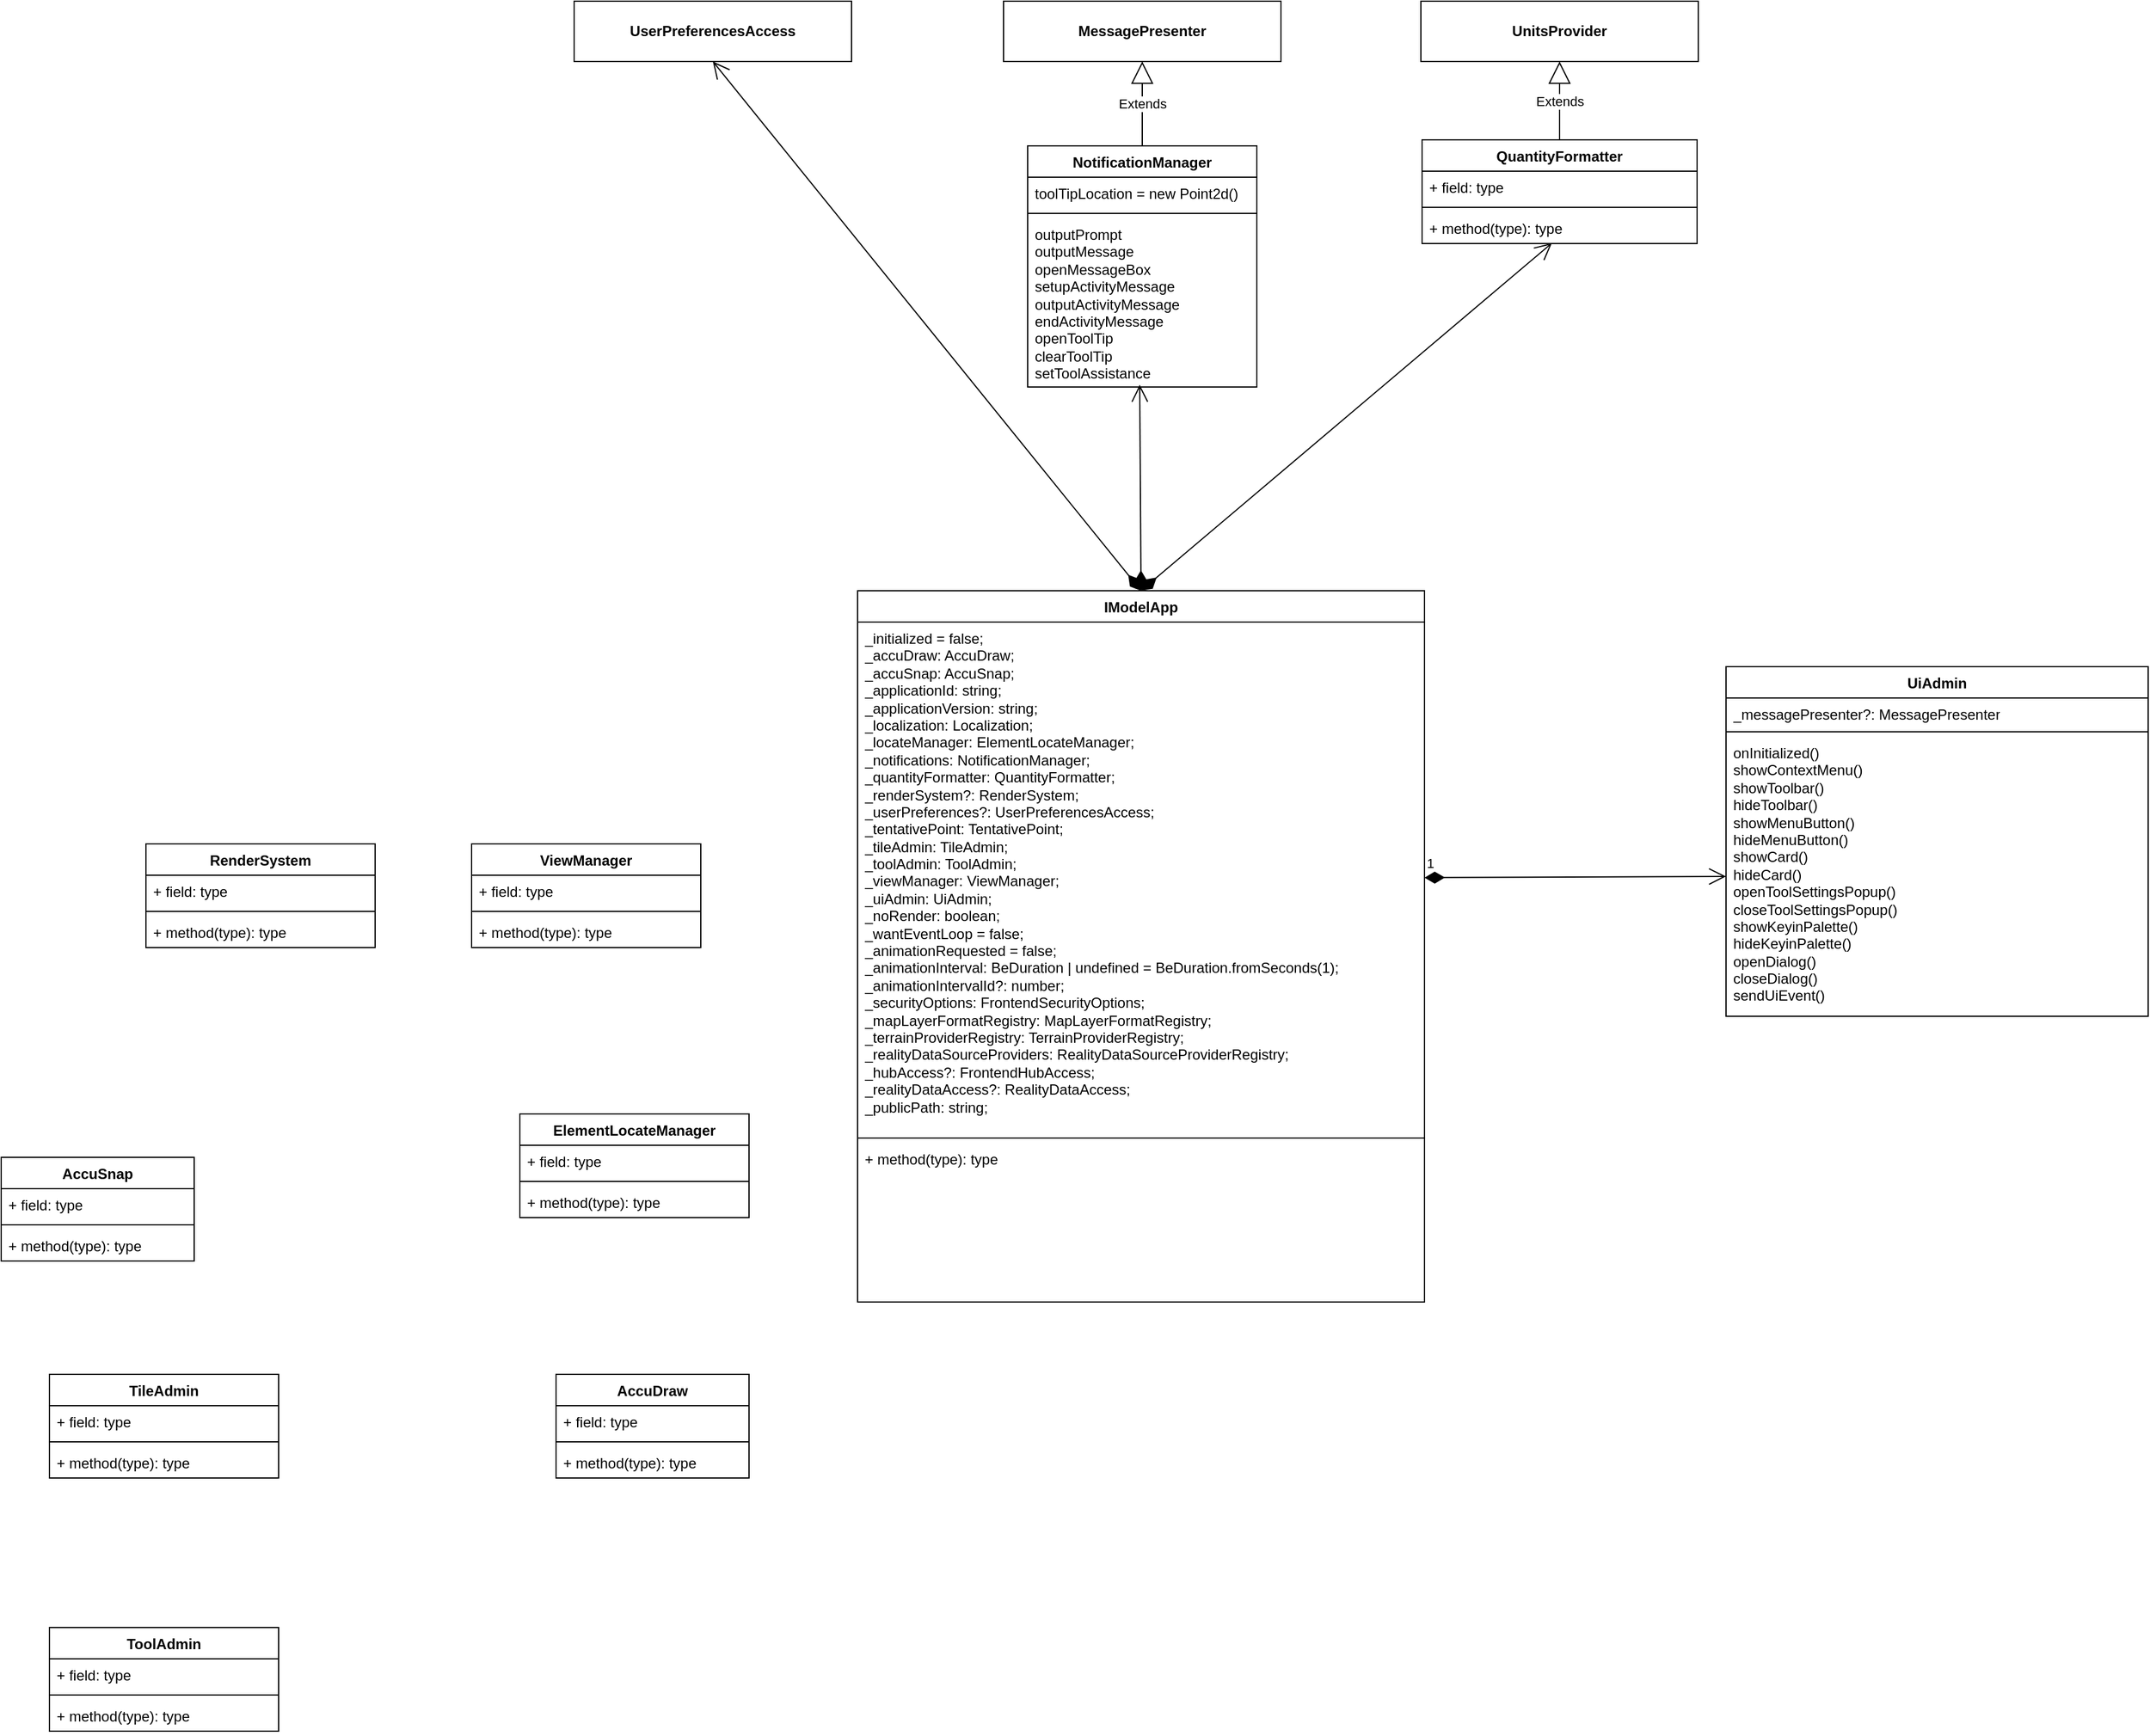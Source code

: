 <mxfile version="24.7.12" pages="2">
  <diagram name="GUI" id="ZhjkzTSOjInUgYzfWCsG">
    <mxGraphModel dx="2853" dy="2312" grid="1" gridSize="10" guides="1" tooltips="1" connect="1" arrows="1" fold="1" page="1" pageScale="1" pageWidth="827" pageHeight="1169" math="0" shadow="0">
      <root>
        <mxCell id="0" />
        <mxCell id="1" parent="0" />
        <mxCell id="BWXGHSnV8Rcx3-YCNJVM-1" value="UiAdmin" style="swimlane;fontStyle=1;align=center;verticalAlign=top;childLayout=stackLayout;horizontal=1;startSize=26;horizontalStack=0;resizeParent=1;resizeParentMax=0;resizeLast=0;collapsible=1;marginBottom=0;whiteSpace=wrap;html=1;" parent="1" vertex="1">
          <mxGeometry x="1250" y="203" width="350" height="290" as="geometry" />
        </mxCell>
        <mxCell id="BWXGHSnV8Rcx3-YCNJVM-2" value="_messagePresenter?: MessagePresenter&lt;div&gt;&lt;br&gt;&lt;/div&gt;" style="text;strokeColor=none;fillColor=none;align=left;verticalAlign=top;spacingLeft=4;spacingRight=4;overflow=hidden;rotatable=0;points=[[0,0.5],[1,0.5]];portConstraint=eastwest;whiteSpace=wrap;html=1;" parent="BWXGHSnV8Rcx3-YCNJVM-1" vertex="1">
          <mxGeometry y="26" width="350" height="24" as="geometry" />
        </mxCell>
        <mxCell id="BWXGHSnV8Rcx3-YCNJVM-3" value="" style="line;strokeWidth=1;fillColor=none;align=left;verticalAlign=middle;spacingTop=-1;spacingLeft=3;spacingRight=3;rotatable=0;labelPosition=right;points=[];portConstraint=eastwest;strokeColor=inherit;" parent="BWXGHSnV8Rcx3-YCNJVM-1" vertex="1">
          <mxGeometry y="50" width="350" height="8" as="geometry" />
        </mxCell>
        <mxCell id="BWXGHSnV8Rcx3-YCNJVM-4" value="onInitialized()&lt;div&gt;showContextMenu()&lt;br&gt;&lt;/div&gt;&lt;div&gt;showToolbar()&lt;br&gt;&lt;/div&gt;&lt;div&gt;hideToolbar()&lt;br&gt;&lt;/div&gt;&lt;div&gt;showMenuButton()&lt;br&gt;&lt;/div&gt;&lt;div&gt;hideMenuButton()&lt;br&gt;&lt;/div&gt;&lt;div&gt;showCard()&lt;br&gt;&lt;/div&gt;&lt;div&gt;hideCard()&lt;br&gt;&lt;/div&gt;&lt;div&gt;openToolSettingsPopup()&lt;br&gt;&lt;/div&gt;&lt;div&gt;closeToolSettingsPopup()&lt;br&gt;&lt;/div&gt;&lt;div&gt;showKeyinPalette()&lt;br&gt;&lt;/div&gt;&lt;div&gt;hideKeyinPalette()&lt;br&gt;&lt;/div&gt;&lt;div&gt;openDialog()&lt;br&gt;&lt;/div&gt;&lt;div&gt;closeDialog()&lt;br&gt;&lt;/div&gt;&lt;div&gt;sendUiEvent()&lt;br&gt;&lt;/div&gt;" style="text;strokeColor=none;fillColor=none;align=left;verticalAlign=top;spacingLeft=4;spacingRight=4;overflow=hidden;rotatable=0;points=[[0,0.5],[1,0.5]];portConstraint=eastwest;whiteSpace=wrap;html=1;" parent="BWXGHSnV8Rcx3-YCNJVM-1" vertex="1">
          <mxGeometry y="58" width="350" height="232" as="geometry" />
        </mxCell>
        <mxCell id="BWXGHSnV8Rcx3-YCNJVM-5" value="IModelApp" style="swimlane;fontStyle=1;align=center;verticalAlign=top;childLayout=stackLayout;horizontal=1;startSize=26;horizontalStack=0;resizeParent=1;resizeParentMax=0;resizeLast=0;collapsible=1;marginBottom=0;whiteSpace=wrap;html=1;" parent="1" vertex="1">
          <mxGeometry x="530" y="140" width="470" height="590" as="geometry" />
        </mxCell>
        <mxCell id="BWXGHSnV8Rcx3-YCNJVM-6" value="&lt;div&gt;_initialized = false;&lt;/div&gt;&lt;div&gt;_accuDraw: AccuDraw;&lt;/div&gt;&lt;div&gt;_accuSnap: AccuSnap;&lt;/div&gt;&lt;div&gt;_applicationId: string;&lt;/div&gt;&lt;div&gt;_applicationVersion: string;&lt;/div&gt;&lt;div&gt;_localization: Localization;&lt;/div&gt;&lt;div&gt;_locateManager: ElementLocateManager;&lt;/div&gt;&lt;div&gt;_notifications: NotificationManager;&lt;/div&gt;&lt;div&gt;_quantityFormatter: QuantityFormatter;&lt;/div&gt;&lt;div&gt;_renderSystem?: RenderSystem;&lt;/div&gt;&lt;div&gt;_userPreferences?: UserPreferencesAccess;&lt;/div&gt;&lt;div&gt;_tentativePoint: TentativePoint;&lt;/div&gt;&lt;div&gt;_tileAdmin: TileAdmin;&lt;/div&gt;&lt;div&gt;_toolAdmin: ToolAdmin;&lt;/div&gt;&lt;div&gt;_viewManager: ViewManager;&lt;/div&gt;&lt;div&gt;_uiAdmin: UiAdmin;&lt;/div&gt;&lt;div&gt;_noRender: boolean;&lt;/div&gt;&lt;div&gt;_wantEventLoop = false;&lt;/div&gt;&lt;div&gt;_animationRequested = false;&lt;/div&gt;&lt;div&gt;_animationInterval: BeDuration | undefined = BeDuration.fromSeconds(1);&lt;/div&gt;&lt;div&gt;_animationIntervalId?: number;&lt;/div&gt;&lt;div&gt;_securityOptions: FrontendSecurityOptions;&lt;/div&gt;&lt;div&gt;_mapLayerFormatRegistry: MapLayerFormatRegistry;&lt;/div&gt;&lt;div&gt;_terrainProviderRegistry: TerrainProviderRegistry;&lt;/div&gt;&lt;div&gt;_realityDataSourceProviders: RealityDataSourceProviderRegistry;&lt;/div&gt;&lt;div&gt;_hubAccess?: FrontendHubAccess;&lt;/div&gt;&lt;div&gt;_realityDataAccess?: RealityDataAccess;&lt;/div&gt;&lt;div&gt;_publicPath: string;&lt;/div&gt;" style="text;strokeColor=none;fillColor=none;align=left;verticalAlign=top;spacingLeft=4;spacingRight=4;overflow=hidden;rotatable=0;points=[[0,0.5],[1,0.5]];portConstraint=eastwest;whiteSpace=wrap;html=1;" parent="BWXGHSnV8Rcx3-YCNJVM-5" vertex="1">
          <mxGeometry y="26" width="470" height="424" as="geometry" />
        </mxCell>
        <mxCell id="BWXGHSnV8Rcx3-YCNJVM-7" value="" style="line;strokeWidth=1;fillColor=none;align=left;verticalAlign=middle;spacingTop=-1;spacingLeft=3;spacingRight=3;rotatable=0;labelPosition=right;points=[];portConstraint=eastwest;strokeColor=inherit;" parent="BWXGHSnV8Rcx3-YCNJVM-5" vertex="1">
          <mxGeometry y="450" width="470" height="8" as="geometry" />
        </mxCell>
        <mxCell id="BWXGHSnV8Rcx3-YCNJVM-8" value="+ method(type): type" style="text;strokeColor=none;fillColor=none;align=left;verticalAlign=top;spacingLeft=4;spacingRight=4;overflow=hidden;rotatable=0;points=[[0,0.5],[1,0.5]];portConstraint=eastwest;whiteSpace=wrap;html=1;" parent="BWXGHSnV8Rcx3-YCNJVM-5" vertex="1">
          <mxGeometry y="458" width="470" height="132" as="geometry" />
        </mxCell>
        <mxCell id="BWXGHSnV8Rcx3-YCNJVM-9" value="1" style="endArrow=open;html=1;endSize=12;startArrow=diamondThin;startSize=14;startFill=1;align=left;verticalAlign=bottom;rounded=0;entryX=0;entryY=0.5;entryDx=0;entryDy=0;exitX=1;exitY=0.5;exitDx=0;exitDy=0;" parent="1" source="BWXGHSnV8Rcx3-YCNJVM-6" target="BWXGHSnV8Rcx3-YCNJVM-4" edge="1">
          <mxGeometry x="-1" y="3" relative="1" as="geometry">
            <mxPoint x="330" y="640" as="sourcePoint" />
            <mxPoint x="490" y="640" as="targetPoint" />
          </mxGeometry>
        </mxCell>
        <mxCell id="BWXGHSnV8Rcx3-YCNJVM-10" value="AccuDraw" style="swimlane;fontStyle=1;align=center;verticalAlign=top;childLayout=stackLayout;horizontal=1;startSize=26;horizontalStack=0;resizeParent=1;resizeParentMax=0;resizeLast=0;collapsible=1;marginBottom=0;whiteSpace=wrap;html=1;" parent="1" vertex="1">
          <mxGeometry x="280" y="790" width="160" height="86" as="geometry" />
        </mxCell>
        <mxCell id="BWXGHSnV8Rcx3-YCNJVM-11" value="+ field: type" style="text;strokeColor=none;fillColor=none;align=left;verticalAlign=top;spacingLeft=4;spacingRight=4;overflow=hidden;rotatable=0;points=[[0,0.5],[1,0.5]];portConstraint=eastwest;whiteSpace=wrap;html=1;" parent="BWXGHSnV8Rcx3-YCNJVM-10" vertex="1">
          <mxGeometry y="26" width="160" height="26" as="geometry" />
        </mxCell>
        <mxCell id="BWXGHSnV8Rcx3-YCNJVM-12" value="" style="line;strokeWidth=1;fillColor=none;align=left;verticalAlign=middle;spacingTop=-1;spacingLeft=3;spacingRight=3;rotatable=0;labelPosition=right;points=[];portConstraint=eastwest;strokeColor=inherit;" parent="BWXGHSnV8Rcx3-YCNJVM-10" vertex="1">
          <mxGeometry y="52" width="160" height="8" as="geometry" />
        </mxCell>
        <mxCell id="BWXGHSnV8Rcx3-YCNJVM-13" value="+ method(type): type" style="text;strokeColor=none;fillColor=none;align=left;verticalAlign=top;spacingLeft=4;spacingRight=4;overflow=hidden;rotatable=0;points=[[0,0.5],[1,0.5]];portConstraint=eastwest;whiteSpace=wrap;html=1;" parent="BWXGHSnV8Rcx3-YCNJVM-10" vertex="1">
          <mxGeometry y="60" width="160" height="26" as="geometry" />
        </mxCell>
        <mxCell id="BWXGHSnV8Rcx3-YCNJVM-14" value="AccuSnap" style="swimlane;fontStyle=1;align=center;verticalAlign=top;childLayout=stackLayout;horizontal=1;startSize=26;horizontalStack=0;resizeParent=1;resizeParentMax=0;resizeLast=0;collapsible=1;marginBottom=0;whiteSpace=wrap;html=1;" parent="1" vertex="1">
          <mxGeometry x="-180" y="610" width="160" height="86" as="geometry" />
        </mxCell>
        <mxCell id="BWXGHSnV8Rcx3-YCNJVM-15" value="+ field: type" style="text;strokeColor=none;fillColor=none;align=left;verticalAlign=top;spacingLeft=4;spacingRight=4;overflow=hidden;rotatable=0;points=[[0,0.5],[1,0.5]];portConstraint=eastwest;whiteSpace=wrap;html=1;" parent="BWXGHSnV8Rcx3-YCNJVM-14" vertex="1">
          <mxGeometry y="26" width="160" height="26" as="geometry" />
        </mxCell>
        <mxCell id="BWXGHSnV8Rcx3-YCNJVM-16" value="" style="line;strokeWidth=1;fillColor=none;align=left;verticalAlign=middle;spacingTop=-1;spacingLeft=3;spacingRight=3;rotatable=0;labelPosition=right;points=[];portConstraint=eastwest;strokeColor=inherit;" parent="BWXGHSnV8Rcx3-YCNJVM-14" vertex="1">
          <mxGeometry y="52" width="160" height="8" as="geometry" />
        </mxCell>
        <mxCell id="BWXGHSnV8Rcx3-YCNJVM-17" value="+ method(type): type" style="text;strokeColor=none;fillColor=none;align=left;verticalAlign=top;spacingLeft=4;spacingRight=4;overflow=hidden;rotatable=0;points=[[0,0.5],[1,0.5]];portConstraint=eastwest;whiteSpace=wrap;html=1;" parent="BWXGHSnV8Rcx3-YCNJVM-14" vertex="1">
          <mxGeometry y="60" width="160" height="26" as="geometry" />
        </mxCell>
        <mxCell id="BWXGHSnV8Rcx3-YCNJVM-18" value="ElementLocateManager" style="swimlane;fontStyle=1;align=center;verticalAlign=top;childLayout=stackLayout;horizontal=1;startSize=26;horizontalStack=0;resizeParent=1;resizeParentMax=0;resizeLast=0;collapsible=1;marginBottom=0;whiteSpace=wrap;html=1;" parent="1" vertex="1">
          <mxGeometry x="250" y="574" width="190" height="86" as="geometry" />
        </mxCell>
        <mxCell id="BWXGHSnV8Rcx3-YCNJVM-19" value="+ field: type" style="text;strokeColor=none;fillColor=none;align=left;verticalAlign=top;spacingLeft=4;spacingRight=4;overflow=hidden;rotatable=0;points=[[0,0.5],[1,0.5]];portConstraint=eastwest;whiteSpace=wrap;html=1;" parent="BWXGHSnV8Rcx3-YCNJVM-18" vertex="1">
          <mxGeometry y="26" width="190" height="26" as="geometry" />
        </mxCell>
        <mxCell id="BWXGHSnV8Rcx3-YCNJVM-20" value="" style="line;strokeWidth=1;fillColor=none;align=left;verticalAlign=middle;spacingTop=-1;spacingLeft=3;spacingRight=3;rotatable=0;labelPosition=right;points=[];portConstraint=eastwest;strokeColor=inherit;" parent="BWXGHSnV8Rcx3-YCNJVM-18" vertex="1">
          <mxGeometry y="52" width="190" height="8" as="geometry" />
        </mxCell>
        <mxCell id="BWXGHSnV8Rcx3-YCNJVM-21" value="+ method(type): type" style="text;strokeColor=none;fillColor=none;align=left;verticalAlign=top;spacingLeft=4;spacingRight=4;overflow=hidden;rotatable=0;points=[[0,0.5],[1,0.5]];portConstraint=eastwest;whiteSpace=wrap;html=1;" parent="BWXGHSnV8Rcx3-YCNJVM-18" vertex="1">
          <mxGeometry y="60" width="190" height="26" as="geometry" />
        </mxCell>
        <mxCell id="BWXGHSnV8Rcx3-YCNJVM-22" value="NotificationManager" style="swimlane;fontStyle=1;align=center;verticalAlign=top;childLayout=stackLayout;horizontal=1;startSize=26;horizontalStack=0;resizeParent=1;resizeParentMax=0;resizeLast=0;collapsible=1;marginBottom=0;whiteSpace=wrap;html=1;" parent="1" vertex="1">
          <mxGeometry x="671" y="-229" width="190" height="200" as="geometry" />
        </mxCell>
        <mxCell id="BWXGHSnV8Rcx3-YCNJVM-23" value="toolTipLocation = new Point2d()" style="text;strokeColor=none;fillColor=none;align=left;verticalAlign=top;spacingLeft=4;spacingRight=4;overflow=hidden;rotatable=0;points=[[0,0.5],[1,0.5]];portConstraint=eastwest;whiteSpace=wrap;html=1;" parent="BWXGHSnV8Rcx3-YCNJVM-22" vertex="1">
          <mxGeometry y="26" width="190" height="26" as="geometry" />
        </mxCell>
        <mxCell id="BWXGHSnV8Rcx3-YCNJVM-24" value="" style="line;strokeWidth=1;fillColor=none;align=left;verticalAlign=middle;spacingTop=-1;spacingLeft=3;spacingRight=3;rotatable=0;labelPosition=right;points=[];portConstraint=eastwest;strokeColor=inherit;" parent="BWXGHSnV8Rcx3-YCNJVM-22" vertex="1">
          <mxGeometry y="52" width="190" height="8" as="geometry" />
        </mxCell>
        <mxCell id="BWXGHSnV8Rcx3-YCNJVM-25" value="&lt;div&gt;&lt;div&gt;outputPrompt&lt;/div&gt;&lt;div&gt;outputMessage&lt;/div&gt;&lt;div&gt;openMessageBox&lt;/div&gt;&lt;div&gt;setupActivityMessage&lt;/div&gt;&lt;div&gt;outputActivityMessage&lt;/div&gt;&lt;div&gt;endActivityMessage&lt;/div&gt;&lt;div&gt;openToolTip&lt;/div&gt;&lt;div&gt;clearToolTip&lt;/div&gt;&lt;div&gt;setToolAssistance&lt;/div&gt;&lt;/div&gt;" style="text;strokeColor=none;fillColor=none;align=left;verticalAlign=top;spacingLeft=4;spacingRight=4;overflow=hidden;rotatable=0;points=[[0,0.5],[1,0.5]];portConstraint=eastwest;whiteSpace=wrap;html=1;" parent="BWXGHSnV8Rcx3-YCNJVM-22" vertex="1">
          <mxGeometry y="60" width="190" height="140" as="geometry" />
        </mxCell>
        <mxCell id="BWXGHSnV8Rcx3-YCNJVM-27" value="QuantityFormatter" style="swimlane;fontStyle=1;align=center;verticalAlign=top;childLayout=stackLayout;horizontal=1;startSize=26;horizontalStack=0;resizeParent=1;resizeParentMax=0;resizeLast=0;collapsible=1;marginBottom=0;whiteSpace=wrap;html=1;" parent="1" vertex="1">
          <mxGeometry x="998" y="-234" width="228" height="86" as="geometry" />
        </mxCell>
        <mxCell id="BWXGHSnV8Rcx3-YCNJVM-28" value="+ field: type" style="text;strokeColor=none;fillColor=none;align=left;verticalAlign=top;spacingLeft=4;spacingRight=4;overflow=hidden;rotatable=0;points=[[0,0.5],[1,0.5]];portConstraint=eastwest;whiteSpace=wrap;html=1;" parent="BWXGHSnV8Rcx3-YCNJVM-27" vertex="1">
          <mxGeometry y="26" width="228" height="26" as="geometry" />
        </mxCell>
        <mxCell id="BWXGHSnV8Rcx3-YCNJVM-29" value="" style="line;strokeWidth=1;fillColor=none;align=left;verticalAlign=middle;spacingTop=-1;spacingLeft=3;spacingRight=3;rotatable=0;labelPosition=right;points=[];portConstraint=eastwest;strokeColor=inherit;" parent="BWXGHSnV8Rcx3-YCNJVM-27" vertex="1">
          <mxGeometry y="52" width="228" height="8" as="geometry" />
        </mxCell>
        <mxCell id="BWXGHSnV8Rcx3-YCNJVM-30" value="+ method(type): type" style="text;strokeColor=none;fillColor=none;align=left;verticalAlign=top;spacingLeft=4;spacingRight=4;overflow=hidden;rotatable=0;points=[[0,0.5],[1,0.5]];portConstraint=eastwest;whiteSpace=wrap;html=1;" parent="BWXGHSnV8Rcx3-YCNJVM-27" vertex="1">
          <mxGeometry y="60" width="228" height="26" as="geometry" />
        </mxCell>
        <mxCell id="BWXGHSnV8Rcx3-YCNJVM-31" value="RenderSystem" style="swimlane;fontStyle=1;align=center;verticalAlign=top;childLayout=stackLayout;horizontal=1;startSize=26;horizontalStack=0;resizeParent=1;resizeParentMax=0;resizeLast=0;collapsible=1;marginBottom=0;whiteSpace=wrap;html=1;" parent="1" vertex="1">
          <mxGeometry x="-60" y="350" width="190" height="86" as="geometry" />
        </mxCell>
        <mxCell id="BWXGHSnV8Rcx3-YCNJVM-32" value="+ field: type" style="text;strokeColor=none;fillColor=none;align=left;verticalAlign=top;spacingLeft=4;spacingRight=4;overflow=hidden;rotatable=0;points=[[0,0.5],[1,0.5]];portConstraint=eastwest;whiteSpace=wrap;html=1;" parent="BWXGHSnV8Rcx3-YCNJVM-31" vertex="1">
          <mxGeometry y="26" width="190" height="26" as="geometry" />
        </mxCell>
        <mxCell id="BWXGHSnV8Rcx3-YCNJVM-33" value="" style="line;strokeWidth=1;fillColor=none;align=left;verticalAlign=middle;spacingTop=-1;spacingLeft=3;spacingRight=3;rotatable=0;labelPosition=right;points=[];portConstraint=eastwest;strokeColor=inherit;" parent="BWXGHSnV8Rcx3-YCNJVM-31" vertex="1">
          <mxGeometry y="52" width="190" height="8" as="geometry" />
        </mxCell>
        <mxCell id="BWXGHSnV8Rcx3-YCNJVM-34" value="+ method(type): type" style="text;strokeColor=none;fillColor=none;align=left;verticalAlign=top;spacingLeft=4;spacingRight=4;overflow=hidden;rotatable=0;points=[[0,0.5],[1,0.5]];portConstraint=eastwest;whiteSpace=wrap;html=1;" parent="BWXGHSnV8Rcx3-YCNJVM-31" vertex="1">
          <mxGeometry y="60" width="190" height="26" as="geometry" />
        </mxCell>
        <mxCell id="BWXGHSnV8Rcx3-YCNJVM-39" value="TileAdmin" style="swimlane;fontStyle=1;align=center;verticalAlign=top;childLayout=stackLayout;horizontal=1;startSize=26;horizontalStack=0;resizeParent=1;resizeParentMax=0;resizeLast=0;collapsible=1;marginBottom=0;whiteSpace=wrap;html=1;" parent="1" vertex="1">
          <mxGeometry x="-140" y="790" width="190" height="86" as="geometry" />
        </mxCell>
        <mxCell id="BWXGHSnV8Rcx3-YCNJVM-40" value="+ field: type" style="text;strokeColor=none;fillColor=none;align=left;verticalAlign=top;spacingLeft=4;spacingRight=4;overflow=hidden;rotatable=0;points=[[0,0.5],[1,0.5]];portConstraint=eastwest;whiteSpace=wrap;html=1;" parent="BWXGHSnV8Rcx3-YCNJVM-39" vertex="1">
          <mxGeometry y="26" width="190" height="26" as="geometry" />
        </mxCell>
        <mxCell id="BWXGHSnV8Rcx3-YCNJVM-41" value="" style="line;strokeWidth=1;fillColor=none;align=left;verticalAlign=middle;spacingTop=-1;spacingLeft=3;spacingRight=3;rotatable=0;labelPosition=right;points=[];portConstraint=eastwest;strokeColor=inherit;" parent="BWXGHSnV8Rcx3-YCNJVM-39" vertex="1">
          <mxGeometry y="52" width="190" height="8" as="geometry" />
        </mxCell>
        <mxCell id="BWXGHSnV8Rcx3-YCNJVM-42" value="+ method(type): type" style="text;strokeColor=none;fillColor=none;align=left;verticalAlign=top;spacingLeft=4;spacingRight=4;overflow=hidden;rotatable=0;points=[[0,0.5],[1,0.5]];portConstraint=eastwest;whiteSpace=wrap;html=1;" parent="BWXGHSnV8Rcx3-YCNJVM-39" vertex="1">
          <mxGeometry y="60" width="190" height="26" as="geometry" />
        </mxCell>
        <mxCell id="BWXGHSnV8Rcx3-YCNJVM-43" value="ToolAdmin" style="swimlane;fontStyle=1;align=center;verticalAlign=top;childLayout=stackLayout;horizontal=1;startSize=26;horizontalStack=0;resizeParent=1;resizeParentMax=0;resizeLast=0;collapsible=1;marginBottom=0;whiteSpace=wrap;html=1;" parent="1" vertex="1">
          <mxGeometry x="-140" y="1000" width="190" height="86" as="geometry" />
        </mxCell>
        <mxCell id="BWXGHSnV8Rcx3-YCNJVM-44" value="+ field: type" style="text;strokeColor=none;fillColor=none;align=left;verticalAlign=top;spacingLeft=4;spacingRight=4;overflow=hidden;rotatable=0;points=[[0,0.5],[1,0.5]];portConstraint=eastwest;whiteSpace=wrap;html=1;" parent="BWXGHSnV8Rcx3-YCNJVM-43" vertex="1">
          <mxGeometry y="26" width="190" height="26" as="geometry" />
        </mxCell>
        <mxCell id="BWXGHSnV8Rcx3-YCNJVM-45" value="" style="line;strokeWidth=1;fillColor=none;align=left;verticalAlign=middle;spacingTop=-1;spacingLeft=3;spacingRight=3;rotatable=0;labelPosition=right;points=[];portConstraint=eastwest;strokeColor=inherit;" parent="BWXGHSnV8Rcx3-YCNJVM-43" vertex="1">
          <mxGeometry y="52" width="190" height="8" as="geometry" />
        </mxCell>
        <mxCell id="BWXGHSnV8Rcx3-YCNJVM-46" value="+ method(type): type" style="text;strokeColor=none;fillColor=none;align=left;verticalAlign=top;spacingLeft=4;spacingRight=4;overflow=hidden;rotatable=0;points=[[0,0.5],[1,0.5]];portConstraint=eastwest;whiteSpace=wrap;html=1;" parent="BWXGHSnV8Rcx3-YCNJVM-43" vertex="1">
          <mxGeometry y="60" width="190" height="26" as="geometry" />
        </mxCell>
        <mxCell id="BWXGHSnV8Rcx3-YCNJVM-47" value="ViewManager" style="swimlane;fontStyle=1;align=center;verticalAlign=top;childLayout=stackLayout;horizontal=1;startSize=26;horizontalStack=0;resizeParent=1;resizeParentMax=0;resizeLast=0;collapsible=1;marginBottom=0;whiteSpace=wrap;html=1;" parent="1" vertex="1">
          <mxGeometry x="210" y="350" width="190" height="86" as="geometry" />
        </mxCell>
        <mxCell id="BWXGHSnV8Rcx3-YCNJVM-48" value="+ field: type" style="text;strokeColor=none;fillColor=none;align=left;verticalAlign=top;spacingLeft=4;spacingRight=4;overflow=hidden;rotatable=0;points=[[0,0.5],[1,0.5]];portConstraint=eastwest;whiteSpace=wrap;html=1;" parent="BWXGHSnV8Rcx3-YCNJVM-47" vertex="1">
          <mxGeometry y="26" width="190" height="26" as="geometry" />
        </mxCell>
        <mxCell id="BWXGHSnV8Rcx3-YCNJVM-49" value="" style="line;strokeWidth=1;fillColor=none;align=left;verticalAlign=middle;spacingTop=-1;spacingLeft=3;spacingRight=3;rotatable=0;labelPosition=right;points=[];portConstraint=eastwest;strokeColor=inherit;" parent="BWXGHSnV8Rcx3-YCNJVM-47" vertex="1">
          <mxGeometry y="52" width="190" height="8" as="geometry" />
        </mxCell>
        <mxCell id="BWXGHSnV8Rcx3-YCNJVM-50" value="+ method(type): type" style="text;strokeColor=none;fillColor=none;align=left;verticalAlign=top;spacingLeft=4;spacingRight=4;overflow=hidden;rotatable=0;points=[[0,0.5],[1,0.5]];portConstraint=eastwest;whiteSpace=wrap;html=1;" parent="BWXGHSnV8Rcx3-YCNJVM-47" vertex="1">
          <mxGeometry y="60" width="190" height="26" as="geometry" />
        </mxCell>
        <mxCell id="BWXGHSnV8Rcx3-YCNJVM-53" value="&lt;span style=&quot;font-weight: 700;&quot;&gt;UserPreferencesAccess&lt;/span&gt;" style="html=1;whiteSpace=wrap;" parent="1" vertex="1">
          <mxGeometry x="295" y="-349" width="230" height="50" as="geometry" />
        </mxCell>
        <mxCell id="BWXGHSnV8Rcx3-YCNJVM-54" value="" style="endArrow=open;html=1;endSize=12;startArrow=diamondThin;startSize=14;startFill=1;align=left;verticalAlign=bottom;rounded=0;exitX=0.5;exitY=0;exitDx=0;exitDy=0;entryX=0.5;entryY=1;entryDx=0;entryDy=0;" parent="1" source="BWXGHSnV8Rcx3-YCNJVM-5" target="BWXGHSnV8Rcx3-YCNJVM-53" edge="1">
          <mxGeometry x="-1" y="3" relative="1" as="geometry">
            <mxPoint x="590" y="330" as="sourcePoint" />
            <mxPoint x="750" y="330" as="targetPoint" />
          </mxGeometry>
        </mxCell>
        <mxCell id="BWXGHSnV8Rcx3-YCNJVM-59" value="&lt;span style=&quot;font-weight: 700;&quot;&gt;MessagePresenter&lt;/span&gt;" style="html=1;whiteSpace=wrap;" parent="1" vertex="1">
          <mxGeometry x="651" y="-349" width="230" height="50" as="geometry" />
        </mxCell>
        <mxCell id="BWXGHSnV8Rcx3-YCNJVM-60" value="Extends" style="endArrow=block;endSize=16;endFill=0;html=1;rounded=0;exitX=0.5;exitY=0;exitDx=0;exitDy=0;entryX=0.5;entryY=1;entryDx=0;entryDy=0;" parent="1" source="BWXGHSnV8Rcx3-YCNJVM-22" target="BWXGHSnV8Rcx3-YCNJVM-59" edge="1">
          <mxGeometry width="160" relative="1" as="geometry">
            <mxPoint x="811" y="-249" as="sourcePoint" />
            <mxPoint x="971" y="-249" as="targetPoint" />
          </mxGeometry>
        </mxCell>
        <mxCell id="BWXGHSnV8Rcx3-YCNJVM-61" value="" style="endArrow=open;html=1;endSize=12;startArrow=diamondThin;startSize=14;startFill=1;align=left;verticalAlign=bottom;rounded=0;exitX=0.5;exitY=0;exitDx=0;exitDy=0;entryX=0.489;entryY=0.987;entryDx=0;entryDy=0;entryPerimeter=0;" parent="1" source="BWXGHSnV8Rcx3-YCNJVM-5" target="BWXGHSnV8Rcx3-YCNJVM-25" edge="1">
          <mxGeometry x="-1" y="3" relative="1" as="geometry">
            <mxPoint x="1070" y="230" as="sourcePoint" />
            <mxPoint x="1425" y="-11" as="targetPoint" />
          </mxGeometry>
        </mxCell>
        <mxCell id="BWXGHSnV8Rcx3-YCNJVM-62" value="&lt;b&gt;UnitsProvider&lt;/b&gt;" style="html=1;whiteSpace=wrap;" parent="1" vertex="1">
          <mxGeometry x="997" y="-349" width="230" height="50" as="geometry" />
        </mxCell>
        <mxCell id="BWXGHSnV8Rcx3-YCNJVM-63" value="Extends" style="endArrow=block;endSize=16;endFill=0;html=1;rounded=0;exitX=0.5;exitY=0;exitDx=0;exitDy=0;entryX=0.5;entryY=1;entryDx=0;entryDy=0;" parent="1" source="BWXGHSnV8Rcx3-YCNJVM-27" target="BWXGHSnV8Rcx3-YCNJVM-62" edge="1">
          <mxGeometry width="160" relative="1" as="geometry">
            <mxPoint x="776" y="-219" as="sourcePoint" />
            <mxPoint x="776" y="-289" as="targetPoint" />
          </mxGeometry>
        </mxCell>
        <mxCell id="BWXGHSnV8Rcx3-YCNJVM-64" value="" style="endArrow=open;html=1;endSize=12;startArrow=diamondThin;startSize=14;startFill=1;align=left;verticalAlign=bottom;rounded=0;exitX=0.5;exitY=0;exitDx=0;exitDy=0;entryX=0.472;entryY=0.987;entryDx=0;entryDy=0;entryPerimeter=0;" parent="1" source="BWXGHSnV8Rcx3-YCNJVM-5" target="BWXGHSnV8Rcx3-YCNJVM-30" edge="1">
          <mxGeometry x="-1" y="3" relative="1" as="geometry">
            <mxPoint x="775" y="150" as="sourcePoint" />
            <mxPoint x="774" y="-21" as="targetPoint" />
          </mxGeometry>
        </mxCell>
      </root>
    </mxGraphModel>
  </diagram>
  <diagram id="VA2LNEER4bBNTMAeeDHH" name="packages">
    <mxGraphModel dx="1221" dy="771" grid="1" gridSize="10" guides="1" tooltips="1" connect="1" arrows="1" fold="1" page="1" pageScale="1" pageWidth="850" pageHeight="1100" math="0" shadow="0">
      <root>
        <mxCell id="0" />
        <mxCell id="1" parent="0" />
        <mxCell id="gOw1rV2nsOcQ3FdcvY7a-1" value="&lt;div style=&quot;color: rgb(204, 204, 204); background-color: rgb(31, 31, 31); font-family: Consolas, &amp;quot;Courier New&amp;quot;, monospace; font-size: 14px; line-height: 19px; white-space: pre;&quot;&gt;&lt;span style=&quot;color: #ce9178;&quot;&gt;@itwin/core-bentley&lt;/span&gt;&lt;/div&gt;" style="whiteSpace=wrap;html=1;" vertex="1" parent="1">
          <mxGeometry x="50" y="110" width="180" height="60" as="geometry" />
        </mxCell>
        <mxCell id="gOw1rV2nsOcQ3FdcvY7a-6" style="edgeStyle=orthogonalEdgeStyle;rounded=0;orthogonalLoop=1;jettySize=auto;html=1;entryX=0.5;entryY=1;entryDx=0;entryDy=0;" edge="1" parent="1" source="gOw1rV2nsOcQ3FdcvY7a-2" target="gOw1rV2nsOcQ3FdcvY7a-3">
          <mxGeometry relative="1" as="geometry">
            <Array as="points">
              <mxPoint x="480" y="240" />
              <mxPoint x="390" y="240" />
            </Array>
          </mxGeometry>
        </mxCell>
        <mxCell id="gOw1rV2nsOcQ3FdcvY7a-7" style="edgeStyle=orthogonalEdgeStyle;rounded=0;orthogonalLoop=1;jettySize=auto;html=1;entryX=0.5;entryY=1;entryDx=0;entryDy=0;" edge="1" parent="1" source="gOw1rV2nsOcQ3FdcvY7a-2" target="gOw1rV2nsOcQ3FdcvY7a-5">
          <mxGeometry relative="1" as="geometry">
            <Array as="points">
              <mxPoint x="480" y="240" />
              <mxPoint x="580" y="240" />
            </Array>
          </mxGeometry>
        </mxCell>
        <mxCell id="gOw1rV2nsOcQ3FdcvY7a-10" style="edgeStyle=orthogonalEdgeStyle;rounded=0;orthogonalLoop=1;jettySize=auto;html=1;entryX=0.5;entryY=1;entryDx=0;entryDy=0;" edge="1" parent="1" source="gOw1rV2nsOcQ3FdcvY7a-2" target="gOw1rV2nsOcQ3FdcvY7a-8">
          <mxGeometry relative="1" as="geometry" />
        </mxCell>
        <mxCell id="gOw1rV2nsOcQ3FdcvY7a-2" value="&lt;div style=&quot;color: rgb(204, 204, 204); background-color: rgb(31, 31, 31); font-family: Consolas, &amp;quot;Courier New&amp;quot;, monospace; font-size: 14px; line-height: 19px; white-space: pre;&quot;&gt;&lt;span style=&quot;color: #9cdcfe;&quot;&gt;@itwin/core-common&lt;/span&gt;&lt;/div&gt;" style="whiteSpace=wrap;html=1;" vertex="1" parent="1">
          <mxGeometry x="390" y="370" width="180" height="60" as="geometry" />
        </mxCell>
        <mxCell id="gOw1rV2nsOcQ3FdcvY7a-3" value="&lt;div style=&quot;color: rgb(204, 204, 204); background-color: rgb(31, 31, 31); font-family: Consolas, &amp;quot;Courier New&amp;quot;, monospace; font-size: 14px; line-height: 19px; white-space: pre;&quot;&gt;&lt;span style=&quot;color: #9cdcfe;&quot;&gt;flatbuffers&lt;/span&gt;&lt;/div&gt;" style="whiteSpace=wrap;html=1;" vertex="1" parent="1">
          <mxGeometry x="330" y="110" width="120" height="60" as="geometry" />
        </mxCell>
        <mxCell id="gOw1rV2nsOcQ3FdcvY7a-5" value="&lt;div style=&quot;color: rgb(204, 204, 204); background-color: rgb(31, 31, 31); font-family: Consolas, &amp;quot;Courier New&amp;quot;, monospace; font-size: 14px; line-height: 19px; white-space: pre;&quot;&gt;&lt;span style=&quot;color: #9cdcfe;&quot;&gt;js-base64&lt;/span&gt;&lt;/div&gt;" style="whiteSpace=wrap;html=1;" vertex="1" parent="1">
          <mxGeometry x="520" y="110" width="120" height="60" as="geometry" />
        </mxCell>
        <mxCell id="gOw1rV2nsOcQ3FdcvY7a-9" style="edgeStyle=orthogonalEdgeStyle;rounded=0;orthogonalLoop=1;jettySize=auto;html=1;entryX=0.5;entryY=1;entryDx=0;entryDy=0;" edge="1" parent="1" source="gOw1rV2nsOcQ3FdcvY7a-8" target="gOw1rV2nsOcQ3FdcvY7a-1">
          <mxGeometry relative="1" as="geometry">
            <Array as="points">
              <mxPoint x="280" y="240" />
              <mxPoint x="140" y="240" />
            </Array>
          </mxGeometry>
        </mxCell>
        <mxCell id="gOw1rV2nsOcQ3FdcvY7a-11" style="edgeStyle=orthogonalEdgeStyle;rounded=0;orthogonalLoop=1;jettySize=auto;html=1;entryX=0.5;entryY=1;entryDx=0;entryDy=0;" edge="1" parent="1" source="gOw1rV2nsOcQ3FdcvY7a-8" target="gOw1rV2nsOcQ3FdcvY7a-3">
          <mxGeometry relative="1" as="geometry">
            <Array as="points">
              <mxPoint x="280" y="240" />
              <mxPoint x="390" y="240" />
            </Array>
          </mxGeometry>
        </mxCell>
        <mxCell id="gOw1rV2nsOcQ3FdcvY7a-8" value="&lt;div style=&quot;color: rgb(204, 204, 204); background-color: rgb(31, 31, 31); font-family: Consolas, &amp;quot;Courier New&amp;quot;, monospace; font-size: 14px; line-height: 19px; white-space: pre;&quot;&gt;&lt;span style=&quot;color: #ce9178;&quot;&gt;@itwin/core-geometry&lt;/span&gt;&lt;/div&gt;" style="whiteSpace=wrap;html=1;" vertex="1" parent="1">
          <mxGeometry x="190" y="270" width="180" height="60" as="geometry" />
        </mxCell>
      </root>
    </mxGraphModel>
  </diagram>
</mxfile>
